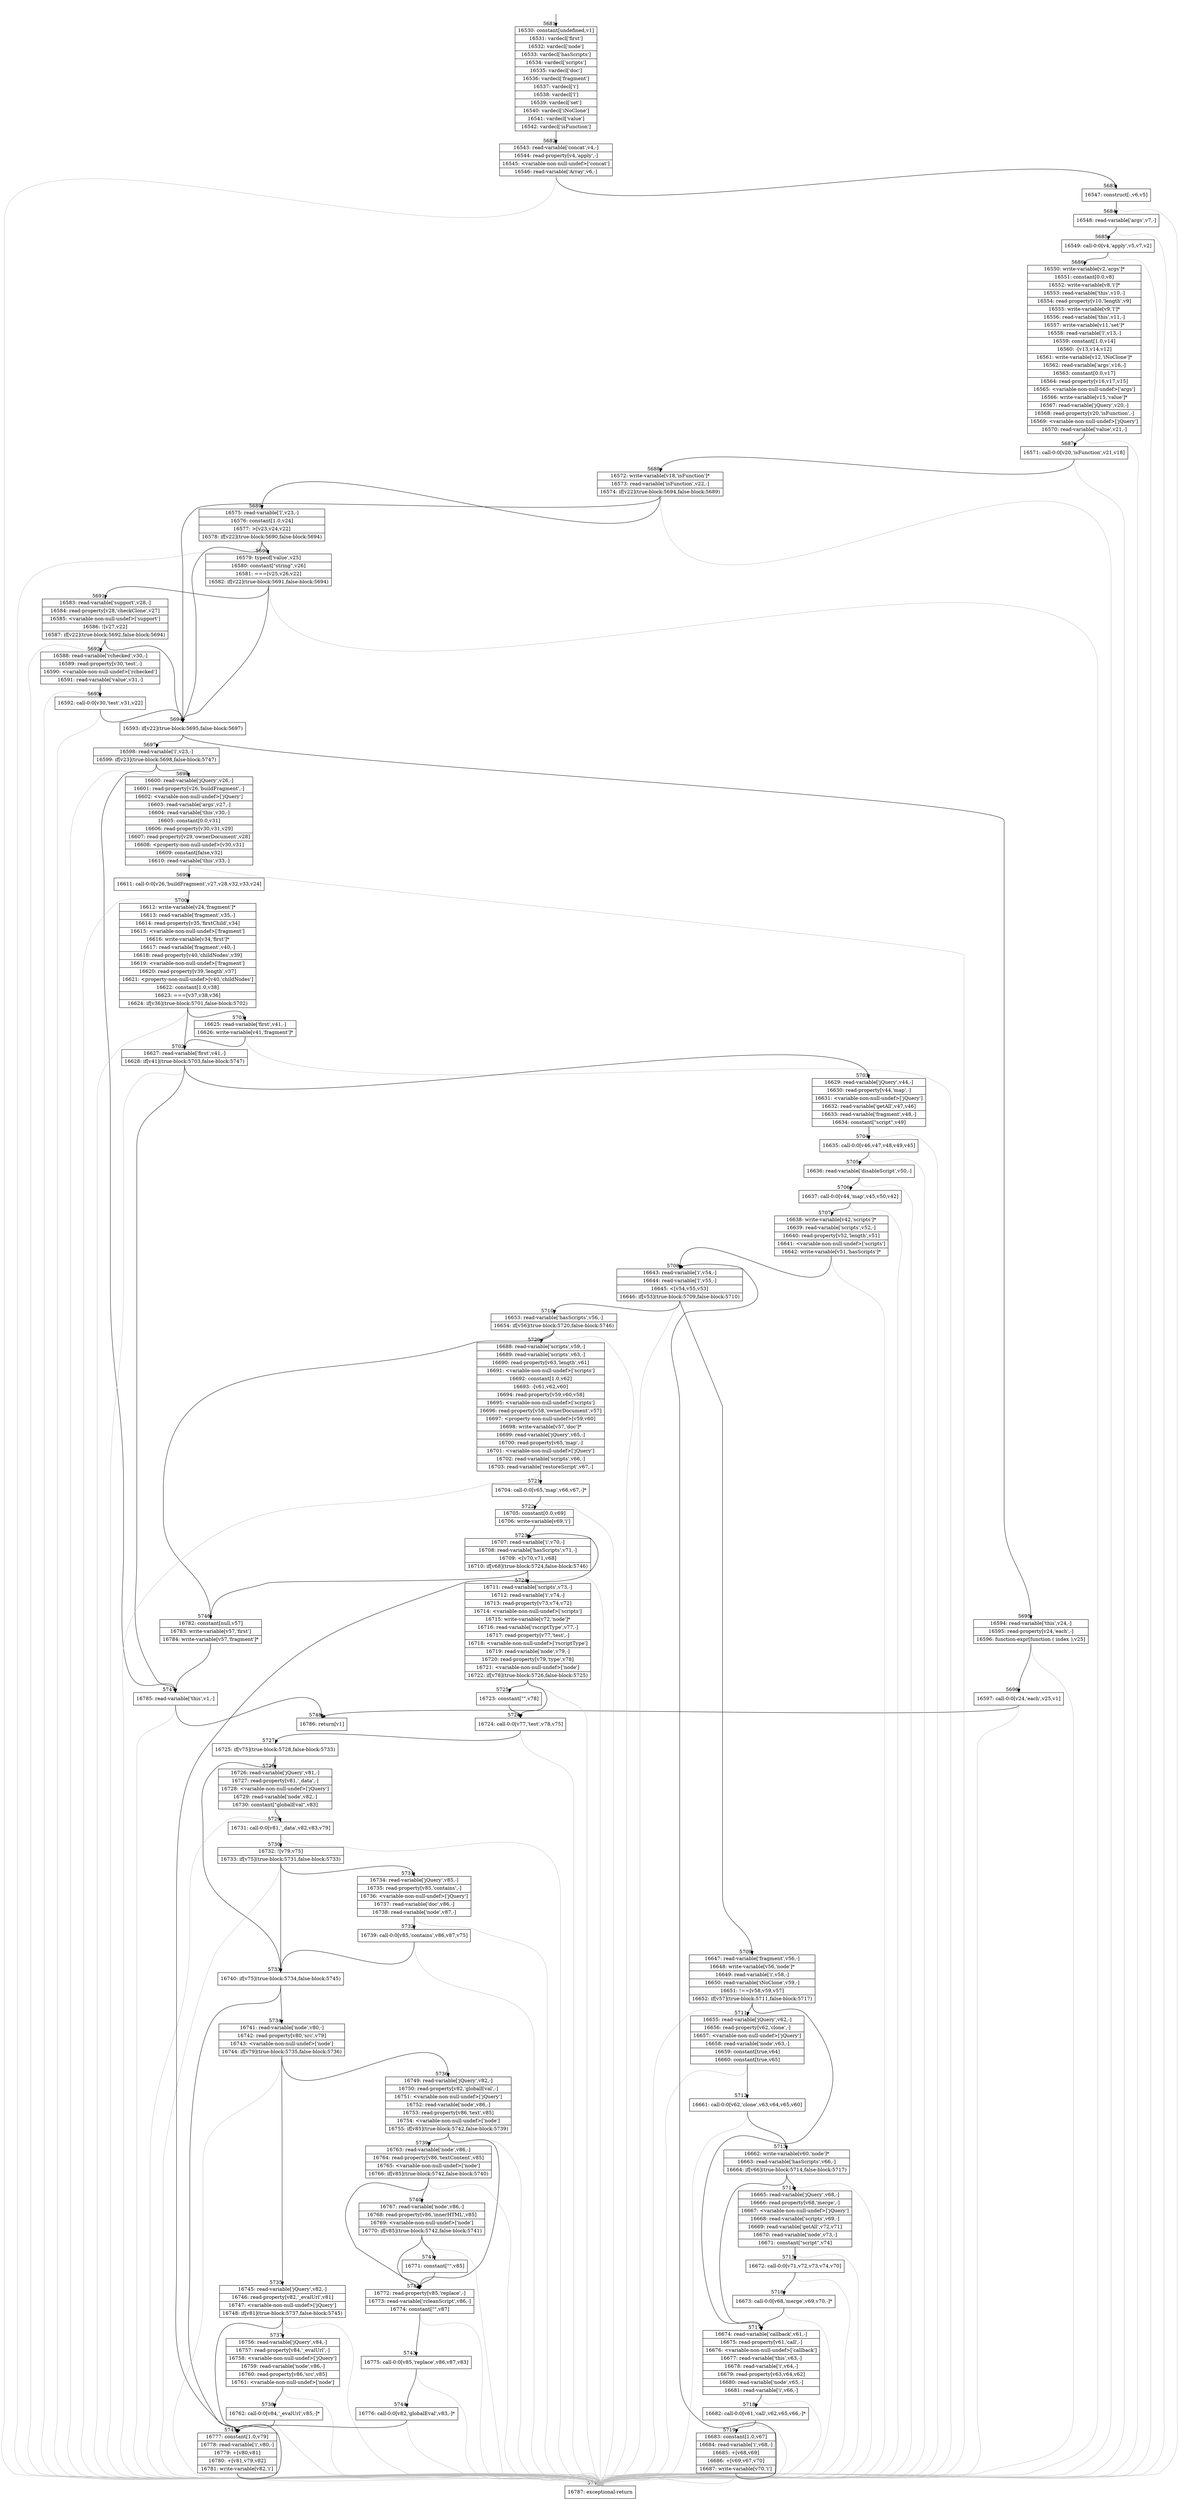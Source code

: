 digraph {
rankdir="TD"
BB_entry355[shape=none,label=""];
BB_entry355 -> BB5681 [tailport=s, headport=n, headlabel="    5681"]
BB5681 [shape=record label="{16530: constant[undefined,v1]|16531: vardecl['first']|16532: vardecl['node']|16533: vardecl['hasScripts']|16534: vardecl['scripts']|16535: vardecl['doc']|16536: vardecl['fragment']|16537: vardecl['i']|16538: vardecl['l']|16539: vardecl['set']|16540: vardecl['iNoClone']|16541: vardecl['value']|16542: vardecl['isFunction']}" ] 
BB5681 -> BB5682 [tailport=s, headport=n, headlabel="      5682"]
BB5682 [shape=record label="{16543: read-variable['concat',v4,-]|16544: read-property[v4,'apply',-]|16545: \<variable-non-null-undef\>['concat']|16546: read-variable['Array',v6,-]}" ] 
BB5682 -> BB5683 [tailport=s, headport=n, headlabel="      5683"]
BB5682 -> BB5749 [tailport=s, headport=n, color=gray, headlabel="      5749"]
BB5683 [shape=record label="{16547: construct[-,v6,v5]}" ] 
BB5683 -> BB5684 [tailport=s, headport=n, headlabel="      5684"]
BB5683 -> BB5749 [tailport=s, headport=n, color=gray]
BB5684 [shape=record label="{16548: read-variable['args',v7,-]}" ] 
BB5684 -> BB5685 [tailport=s, headport=n, headlabel="      5685"]
BB5684 -> BB5749 [tailport=s, headport=n, color=gray]
BB5685 [shape=record label="{16549: call-0:0[v4,'apply',v5,v7,v2]}" ] 
BB5685 -> BB5686 [tailport=s, headport=n, headlabel="      5686"]
BB5685 -> BB5749 [tailport=s, headport=n, color=gray]
BB5686 [shape=record label="{16550: write-variable[v2,'args']*|16551: constant[0.0,v8]|16552: write-variable[v8,'i']*|16553: read-variable['this',v10,-]|16554: read-property[v10,'length',v9]|16555: write-variable[v9,'l']*|16556: read-variable['this',v11,-]|16557: write-variable[v11,'set']*|16558: read-variable['l',v13,-]|16559: constant[1.0,v14]|16560: -[v13,v14,v12]|16561: write-variable[v12,'iNoClone']*|16562: read-variable['args',v16,-]|16563: constant[0.0,v17]|16564: read-property[v16,v17,v15]|16565: \<variable-non-null-undef\>['args']|16566: write-variable[v15,'value']*|16567: read-variable['jQuery',v20,-]|16568: read-property[v20,'isFunction',-]|16569: \<variable-non-null-undef\>['jQuery']|16570: read-variable['value',v21,-]}" ] 
BB5686 -> BB5687 [tailport=s, headport=n, headlabel="      5687"]
BB5686 -> BB5749 [tailport=s, headport=n, color=gray]
BB5687 [shape=record label="{16571: call-0:0[v20,'isFunction',v21,v18]}" ] 
BB5687 -> BB5688 [tailport=s, headport=n, headlabel="      5688"]
BB5687 -> BB5749 [tailport=s, headport=n, color=gray]
BB5688 [shape=record label="{16572: write-variable[v18,'isFunction']*|16573: read-variable['isFunction',v22,-]|16574: if[v22](true-block:5694,false-block:5689)}" ] 
BB5688 -> BB5694 [tailport=s, headport=n, headlabel="      5694"]
BB5688 -> BB5689 [tailport=s, headport=n, headlabel="      5689"]
BB5688 -> BB5749 [tailport=s, headport=n, color=gray]
BB5689 [shape=record label="{16575: read-variable['l',v23,-]|16576: constant[1.0,v24]|16577: \>[v23,v24,v22]|16578: if[v22](true-block:5690,false-block:5694)}" ] 
BB5689 -> BB5694 [tailport=s, headport=n]
BB5689 -> BB5690 [tailport=s, headport=n, headlabel="      5690"]
BB5689 -> BB5749 [tailport=s, headport=n, color=gray]
BB5690 [shape=record label="{16579: typeof['value',v25]|16580: constant[\"string\",v26]|16581: ===[v25,v26,v22]|16582: if[v22](true-block:5691,false-block:5694)}" ] 
BB5690 -> BB5694 [tailport=s, headport=n]
BB5690 -> BB5691 [tailport=s, headport=n, headlabel="      5691"]
BB5690 -> BB5749 [tailport=s, headport=n, color=gray]
BB5691 [shape=record label="{16583: read-variable['support',v28,-]|16584: read-property[v28,'checkClone',v27]|16585: \<variable-non-null-undef\>['support']|16586: ![v27,v22]|16587: if[v22](true-block:5692,false-block:5694)}" ] 
BB5691 -> BB5694 [tailport=s, headport=n]
BB5691 -> BB5692 [tailport=s, headport=n, headlabel="      5692"]
BB5691 -> BB5749 [tailport=s, headport=n, color=gray]
BB5692 [shape=record label="{16588: read-variable['rchecked',v30,-]|16589: read-property[v30,'test',-]|16590: \<variable-non-null-undef\>['rchecked']|16591: read-variable['value',v31,-]}" ] 
BB5692 -> BB5693 [tailport=s, headport=n, headlabel="      5693"]
BB5692 -> BB5749 [tailport=s, headport=n, color=gray]
BB5693 [shape=record label="{16592: call-0:0[v30,'test',v31,v22]}" ] 
BB5693 -> BB5694 [tailport=s, headport=n]
BB5693 -> BB5749 [tailport=s, headport=n, color=gray]
BB5694 [shape=record label="{16593: if[v22](true-block:5695,false-block:5697)}" ] 
BB5694 -> BB5695 [tailport=s, headport=n, headlabel="      5695"]
BB5694 -> BB5697 [tailport=s, headport=n, headlabel="      5697"]
BB5695 [shape=record label="{16594: read-variable['this',v24,-]|16595: read-property[v24,'each',-]|16596: function-expr[function ( index ),v25]}" ] 
BB5695 -> BB5696 [tailport=s, headport=n, headlabel="      5696"]
BB5695 -> BB5749 [tailport=s, headport=n, color=gray]
BB5696 [shape=record label="{16597: call-0:0[v24,'each',v25,v1]}" ] 
BB5696 -> BB5748 [tailport=s, headport=n, headlabel="      5748"]
BB5696 -> BB5749 [tailport=s, headport=n, color=gray]
BB5697 [shape=record label="{16598: read-variable['l',v23,-]|16599: if[v23](true-block:5698,false-block:5747)}" ] 
BB5697 -> BB5698 [tailport=s, headport=n, headlabel="      5698"]
BB5697 -> BB5747 [tailport=s, headport=n, headlabel="      5747"]
BB5697 -> BB5749 [tailport=s, headport=n, color=gray]
BB5698 [shape=record label="{16600: read-variable['jQuery',v26,-]|16601: read-property[v26,'buildFragment',-]|16602: \<variable-non-null-undef\>['jQuery']|16603: read-variable['args',v27,-]|16604: read-variable['this',v30,-]|16605: constant[0.0,v31]|16606: read-property[v30,v31,v29]|16607: read-property[v29,'ownerDocument',v28]|16608: \<property-non-null-undef\>[v30,v31]|16609: constant[false,v32]|16610: read-variable['this',v33,-]}" ] 
BB5698 -> BB5699 [tailport=s, headport=n, headlabel="      5699"]
BB5698 -> BB5749 [tailport=s, headport=n, color=gray]
BB5699 [shape=record label="{16611: call-0:0[v26,'buildFragment',v27,v28,v32,v33,v24]}" ] 
BB5699 -> BB5700 [tailport=s, headport=n, headlabel="      5700"]
BB5699 -> BB5749 [tailport=s, headport=n, color=gray]
BB5700 [shape=record label="{16612: write-variable[v24,'fragment']*|16613: read-variable['fragment',v35,-]|16614: read-property[v35,'firstChild',v34]|16615: \<variable-non-null-undef\>['fragment']|16616: write-variable[v34,'first']*|16617: read-variable['fragment',v40,-]|16618: read-property[v40,'childNodes',v39]|16619: \<variable-non-null-undef\>['fragment']|16620: read-property[v39,'length',v37]|16621: \<property-non-null-undef\>[v40,'childNodes']|16622: constant[1.0,v38]|16623: ===[v37,v38,v36]|16624: if[v36](true-block:5701,false-block:5702)}" ] 
BB5700 -> BB5701 [tailport=s, headport=n, headlabel="      5701"]
BB5700 -> BB5702 [tailport=s, headport=n, headlabel="      5702"]
BB5700 -> BB5749 [tailport=s, headport=n, color=gray]
BB5701 [shape=record label="{16625: read-variable['first',v41,-]|16626: write-variable[v41,'fragment']*}" ] 
BB5701 -> BB5702 [tailport=s, headport=n]
BB5701 -> BB5749 [tailport=s, headport=n, color=gray]
BB5702 [shape=record label="{16627: read-variable['first',v41,-]|16628: if[v41](true-block:5703,false-block:5747)}" ] 
BB5702 -> BB5703 [tailport=s, headport=n, headlabel="      5703"]
BB5702 -> BB5747 [tailport=s, headport=n]
BB5702 -> BB5749 [tailport=s, headport=n, color=gray]
BB5703 [shape=record label="{16629: read-variable['jQuery',v44,-]|16630: read-property[v44,'map',-]|16631: \<variable-non-null-undef\>['jQuery']|16632: read-variable['getAll',v47,v46]|16633: read-variable['fragment',v48,-]|16634: constant[\"script\",v49]}" ] 
BB5703 -> BB5704 [tailport=s, headport=n, headlabel="      5704"]
BB5703 -> BB5749 [tailport=s, headport=n, color=gray]
BB5704 [shape=record label="{16635: call-0:0[v46,v47,v48,v49,v45]}" ] 
BB5704 -> BB5705 [tailport=s, headport=n, headlabel="      5705"]
BB5704 -> BB5749 [tailport=s, headport=n, color=gray]
BB5705 [shape=record label="{16636: read-variable['disableScript',v50,-]}" ] 
BB5705 -> BB5706 [tailport=s, headport=n, headlabel="      5706"]
BB5705 -> BB5749 [tailport=s, headport=n, color=gray]
BB5706 [shape=record label="{16637: call-0:0[v44,'map',v45,v50,v42]}" ] 
BB5706 -> BB5707 [tailport=s, headport=n, headlabel="      5707"]
BB5706 -> BB5749 [tailport=s, headport=n, color=gray]
BB5707 [shape=record label="{16638: write-variable[v42,'scripts']*|16639: read-variable['scripts',v52,-]|16640: read-property[v52,'length',v51]|16641: \<variable-non-null-undef\>['scripts']|16642: write-variable[v51,'hasScripts']*}" ] 
BB5707 -> BB5708 [tailport=s, headport=n, headlabel="      5708"]
BB5707 -> BB5749 [tailport=s, headport=n, color=gray]
BB5708 [shape=record label="{16643: read-variable['i',v54,-]|16644: read-variable['l',v55,-]|16645: \<[v54,v55,v53]|16646: if[v53](true-block:5709,false-block:5710)}" ] 
BB5708 -> BB5709 [tailport=s, headport=n, headlabel="      5709"]
BB5708 -> BB5710 [tailport=s, headport=n, headlabel="      5710"]
BB5708 -> BB5749 [tailport=s, headport=n, color=gray]
BB5709 [shape=record label="{16647: read-variable['fragment',v56,-]|16648: write-variable[v56,'node']*|16649: read-variable['i',v58,-]|16650: read-variable['iNoClone',v59,-]|16651: !==[v58,v59,v57]|16652: if[v57](true-block:5711,false-block:5717)}" ] 
BB5709 -> BB5711 [tailport=s, headport=n, headlabel="      5711"]
BB5709 -> BB5717 [tailport=s, headport=n, headlabel="      5717"]
BB5709 -> BB5749 [tailport=s, headport=n, color=gray]
BB5710 [shape=record label="{16653: read-variable['hasScripts',v56,-]|16654: if[v56](true-block:5720,false-block:5746)}" ] 
BB5710 -> BB5720 [tailport=s, headport=n, headlabel="      5720"]
BB5710 -> BB5746 [tailport=s, headport=n, headlabel="      5746"]
BB5710 -> BB5749 [tailport=s, headport=n, color=gray]
BB5711 [shape=record label="{16655: read-variable['jQuery',v62,-]|16656: read-property[v62,'clone',-]|16657: \<variable-non-null-undef\>['jQuery']|16658: read-variable['node',v63,-]|16659: constant[true,v64]|16660: constant[true,v65]}" ] 
BB5711 -> BB5712 [tailport=s, headport=n, headlabel="      5712"]
BB5711 -> BB5749 [tailport=s, headport=n, color=gray]
BB5712 [shape=record label="{16661: call-0:0[v62,'clone',v63,v64,v65,v60]}" ] 
BB5712 -> BB5713 [tailport=s, headport=n, headlabel="      5713"]
BB5712 -> BB5749 [tailport=s, headport=n, color=gray]
BB5713 [shape=record label="{16662: write-variable[v60,'node']*|16663: read-variable['hasScripts',v66,-]|16664: if[v66](true-block:5714,false-block:5717)}" ] 
BB5713 -> BB5714 [tailport=s, headport=n, headlabel="      5714"]
BB5713 -> BB5717 [tailport=s, headport=n]
BB5713 -> BB5749 [tailport=s, headport=n, color=gray]
BB5714 [shape=record label="{16665: read-variable['jQuery',v68,-]|16666: read-property[v68,'merge',-]|16667: \<variable-non-null-undef\>['jQuery']|16668: read-variable['scripts',v69,-]|16669: read-variable['getAll',v72,v71]|16670: read-variable['node',v73,-]|16671: constant[\"script\",v74]}" ] 
BB5714 -> BB5715 [tailport=s, headport=n, headlabel="      5715"]
BB5714 -> BB5749 [tailport=s, headport=n, color=gray]
BB5715 [shape=record label="{16672: call-0:0[v71,v72,v73,v74,v70]}" ] 
BB5715 -> BB5716 [tailport=s, headport=n, headlabel="      5716"]
BB5715 -> BB5749 [tailport=s, headport=n, color=gray]
BB5716 [shape=record label="{16673: call-0:0[v68,'merge',v69,v70,-]*}" ] 
BB5716 -> BB5717 [tailport=s, headport=n]
BB5716 -> BB5749 [tailport=s, headport=n, color=gray]
BB5717 [shape=record label="{16674: read-variable['callback',v61,-]|16675: read-property[v61,'call',-]|16676: \<variable-non-null-undef\>['callback']|16677: read-variable['this',v63,-]|16678: read-variable['i',v64,-]|16679: read-property[v63,v64,v62]|16680: read-variable['node',v65,-]|16681: read-variable['i',v66,-]}" ] 
BB5717 -> BB5718 [tailport=s, headport=n, headlabel="      5718"]
BB5717 -> BB5749 [tailport=s, headport=n, color=gray]
BB5718 [shape=record label="{16682: call-0:0[v61,'call',v62,v65,v66,-]*}" ] 
BB5718 -> BB5719 [tailport=s, headport=n, headlabel="      5719"]
BB5718 -> BB5749 [tailport=s, headport=n, color=gray]
BB5719 [shape=record label="{16683: constant[1.0,v67]|16684: read-variable['i',v68,-]|16685: +[v68,v69]|16686: +[v69,v67,v70]|16687: write-variable[v70,'i']}" ] 
BB5719 -> BB5708 [tailport=s, headport=n]
BB5719 -> BB5749 [tailport=s, headport=n, color=gray]
BB5720 [shape=record label="{16688: read-variable['scripts',v59,-]|16689: read-variable['scripts',v63,-]|16690: read-property[v63,'length',v61]|16691: \<variable-non-null-undef\>['scripts']|16692: constant[1.0,v62]|16693: -[v61,v62,v60]|16694: read-property[v59,v60,v58]|16695: \<variable-non-null-undef\>['scripts']|16696: read-property[v58,'ownerDocument',v57]|16697: \<property-non-null-undef\>[v59,v60]|16698: write-variable[v57,'doc']*|16699: read-variable['jQuery',v65,-]|16700: read-property[v65,'map',-]|16701: \<variable-non-null-undef\>['jQuery']|16702: read-variable['scripts',v66,-]|16703: read-variable['restoreScript',v67,-]}" ] 
BB5720 -> BB5721 [tailport=s, headport=n, headlabel="      5721"]
BB5720 -> BB5749 [tailport=s, headport=n, color=gray]
BB5721 [shape=record label="{16704: call-0:0[v65,'map',v66,v67,-]*}" ] 
BB5721 -> BB5722 [tailport=s, headport=n, headlabel="      5722"]
BB5721 -> BB5749 [tailport=s, headport=n, color=gray]
BB5722 [shape=record label="{16705: constant[0.0,v69]|16706: write-variable[v69,'i']}" ] 
BB5722 -> BB5723 [tailport=s, headport=n, headlabel="      5723"]
BB5723 [shape=record label="{16707: read-variable['i',v70,-]|16708: read-variable['hasScripts',v71,-]|16709: \<[v70,v71,v68]|16710: if[v68](true-block:5724,false-block:5746)}" ] 
BB5723 -> BB5724 [tailport=s, headport=n, headlabel="      5724"]
BB5723 -> BB5746 [tailport=s, headport=n]
BB5723 -> BB5749 [tailport=s, headport=n, color=gray]
BB5724 [shape=record label="{16711: read-variable['scripts',v73,-]|16712: read-variable['i',v74,-]|16713: read-property[v73,v74,v72]|16714: \<variable-non-null-undef\>['scripts']|16715: write-variable[v72,'node']*|16716: read-variable['rscriptType',v77,-]|16717: read-property[v77,'test',-]|16718: \<variable-non-null-undef\>['rscriptType']|16719: read-variable['node',v79,-]|16720: read-property[v79,'type',v78]|16721: \<variable-non-null-undef\>['node']|16722: if[v78](true-block:5726,false-block:5725)}" ] 
BB5724 -> BB5726 [tailport=s, headport=n, headlabel="      5726"]
BB5724 -> BB5725 [tailport=s, headport=n, headlabel="      5725"]
BB5724 -> BB5749 [tailport=s, headport=n, color=gray]
BB5725 [shape=record label="{16723: constant[\"\",v78]}" ] 
BB5725 -> BB5726 [tailport=s, headport=n]
BB5726 [shape=record label="{16724: call-0:0[v77,'test',v78,v75]}" ] 
BB5726 -> BB5727 [tailport=s, headport=n, headlabel="      5727"]
BB5726 -> BB5749 [tailport=s, headport=n, color=gray]
BB5727 [shape=record label="{16725: if[v75](true-block:5728,false-block:5733)}" ] 
BB5727 -> BB5733 [tailport=s, headport=n, headlabel="      5733"]
BB5727 -> BB5728 [tailport=s, headport=n, headlabel="      5728"]
BB5728 [shape=record label="{16726: read-variable['jQuery',v81,-]|16727: read-property[v81,'_data',-]|16728: \<variable-non-null-undef\>['jQuery']|16729: read-variable['node',v82,-]|16730: constant[\"globalEval\",v83]}" ] 
BB5728 -> BB5729 [tailport=s, headport=n, headlabel="      5729"]
BB5728 -> BB5749 [tailport=s, headport=n, color=gray]
BB5729 [shape=record label="{16731: call-0:0[v81,'_data',v82,v83,v79]}" ] 
BB5729 -> BB5730 [tailport=s, headport=n, headlabel="      5730"]
BB5729 -> BB5749 [tailport=s, headport=n, color=gray]
BB5730 [shape=record label="{16732: ![v79,v75]|16733: if[v75](true-block:5731,false-block:5733)}" ] 
BB5730 -> BB5733 [tailport=s, headport=n]
BB5730 -> BB5731 [tailport=s, headport=n, headlabel="      5731"]
BB5730 -> BB5749 [tailport=s, headport=n, color=gray]
BB5731 [shape=record label="{16734: read-variable['jQuery',v85,-]|16735: read-property[v85,'contains',-]|16736: \<variable-non-null-undef\>['jQuery']|16737: read-variable['doc',v86,-]|16738: read-variable['node',v87,-]}" ] 
BB5731 -> BB5732 [tailport=s, headport=n, headlabel="      5732"]
BB5731 -> BB5749 [tailport=s, headport=n, color=gray]
BB5732 [shape=record label="{16739: call-0:0[v85,'contains',v86,v87,v75]}" ] 
BB5732 -> BB5733 [tailport=s, headport=n]
BB5732 -> BB5749 [tailport=s, headport=n, color=gray]
BB5733 [shape=record label="{16740: if[v75](true-block:5734,false-block:5745)}" ] 
BB5733 -> BB5734 [tailport=s, headport=n, headlabel="      5734"]
BB5733 -> BB5745 [tailport=s, headport=n, headlabel="      5745"]
BB5734 [shape=record label="{16741: read-variable['node',v80,-]|16742: read-property[v80,'src',v79]|16743: \<variable-non-null-undef\>['node']|16744: if[v79](true-block:5735,false-block:5736)}" ] 
BB5734 -> BB5735 [tailport=s, headport=n, headlabel="      5735"]
BB5734 -> BB5736 [tailport=s, headport=n, headlabel="      5736"]
BB5734 -> BB5749 [tailport=s, headport=n, color=gray]
BB5735 [shape=record label="{16745: read-variable['jQuery',v82,-]|16746: read-property[v82,'_evalUrl',v81]|16747: \<variable-non-null-undef\>['jQuery']|16748: if[v81](true-block:5737,false-block:5745)}" ] 
BB5735 -> BB5737 [tailport=s, headport=n, headlabel="      5737"]
BB5735 -> BB5745 [tailport=s, headport=n]
BB5735 -> BB5749 [tailport=s, headport=n, color=gray]
BB5736 [shape=record label="{16749: read-variable['jQuery',v82,-]|16750: read-property[v82,'globalEval',-]|16751: \<variable-non-null-undef\>['jQuery']|16752: read-variable['node',v86,-]|16753: read-property[v86,'text',v85]|16754: \<variable-non-null-undef\>['node']|16755: if[v85](true-block:5742,false-block:5739)}" ] 
BB5736 -> BB5742 [tailport=s, headport=n, headlabel="      5742"]
BB5736 -> BB5739 [tailport=s, headport=n, headlabel="      5739"]
BB5736 -> BB5749 [tailport=s, headport=n, color=gray]
BB5737 [shape=record label="{16756: read-variable['jQuery',v84,-]|16757: read-property[v84,'_evalUrl',-]|16758: \<variable-non-null-undef\>['jQuery']|16759: read-variable['node',v86,-]|16760: read-property[v86,'src',v85]|16761: \<variable-non-null-undef\>['node']}" ] 
BB5737 -> BB5738 [tailport=s, headport=n, headlabel="      5738"]
BB5737 -> BB5749 [tailport=s, headport=n, color=gray]
BB5738 [shape=record label="{16762: call-0:0[v84,'_evalUrl',v85,-]*}" ] 
BB5738 -> BB5745 [tailport=s, headport=n]
BB5738 -> BB5749 [tailport=s, headport=n, color=gray]
BB5739 [shape=record label="{16763: read-variable['node',v86,-]|16764: read-property[v86,'textContent',v85]|16765: \<variable-non-null-undef\>['node']|16766: if[v85](true-block:5742,false-block:5740)}" ] 
BB5739 -> BB5742 [tailport=s, headport=n]
BB5739 -> BB5740 [tailport=s, headport=n, headlabel="      5740"]
BB5739 -> BB5749 [tailport=s, headport=n, color=gray]
BB5740 [shape=record label="{16767: read-variable['node',v86,-]|16768: read-property[v86,'innerHTML',v85]|16769: \<variable-non-null-undef\>['node']|16770: if[v85](true-block:5742,false-block:5741)}" ] 
BB5740 -> BB5742 [tailport=s, headport=n]
BB5740 -> BB5741 [tailport=s, headport=n, headlabel="      5741"]
BB5740 -> BB5749 [tailport=s, headport=n, color=gray]
BB5741 [shape=record label="{16771: constant[\"\",v85]}" ] 
BB5741 -> BB5742 [tailport=s, headport=n]
BB5742 [shape=record label="{16772: read-property[v85,'replace',-]|16773: read-variable['rcleanScript',v86,-]|16774: constant[\"\",v87]}" ] 
BB5742 -> BB5743 [tailport=s, headport=n, headlabel="      5743"]
BB5742 -> BB5749 [tailport=s, headport=n, color=gray]
BB5743 [shape=record label="{16775: call-0:0[v85,'replace',v86,v87,v83]}" ] 
BB5743 -> BB5744 [tailport=s, headport=n, headlabel="      5744"]
BB5743 -> BB5749 [tailport=s, headport=n, color=gray]
BB5744 [shape=record label="{16776: call-0:0[v82,'globalEval',v83,-]*}" ] 
BB5744 -> BB5745 [tailport=s, headport=n]
BB5744 -> BB5749 [tailport=s, headport=n, color=gray]
BB5745 [shape=record label="{16777: constant[1.0,v79]|16778: read-variable['i',v80,-]|16779: +[v80,v81]|16780: +[v81,v79,v82]|16781: write-variable[v82,'i']}" ] 
BB5745 -> BB5723 [tailport=s, headport=n]
BB5745 -> BB5749 [tailport=s, headport=n, color=gray]
BB5746 [shape=record label="{16782: constant[null,v57]|16783: write-variable[v57,'first']|16784: write-variable[v57,'fragment']*}" ] 
BB5746 -> BB5747 [tailport=s, headport=n]
BB5747 [shape=record label="{16785: read-variable['this',v1,-]}" ] 
BB5747 -> BB5748 [tailport=s, headport=n]
BB5747 -> BB5749 [tailport=s, headport=n, color=gray]
BB5748 [shape=record label="{16786: return[v1]}" ] 
BB5749 [shape=record label="{16787: exceptional-return}" ] 
}
